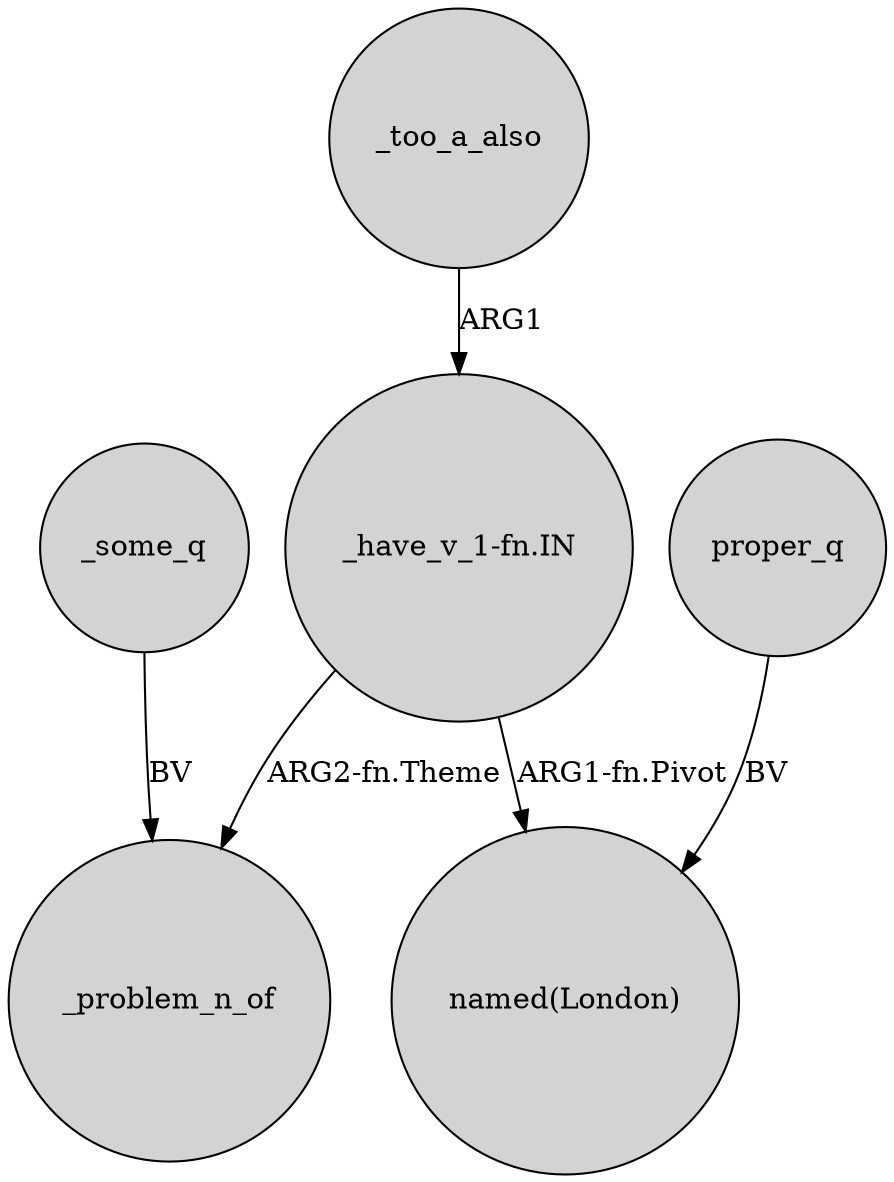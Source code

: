 digraph {
	node [shape=circle style=filled]
	_some_q -> _problem_n_of [label=BV]
	_too_a_also -> "_have_v_1-fn.IN" [label=ARG1]
	"_have_v_1-fn.IN" -> "named(London)" [label="ARG1-fn.Pivot"]
	proper_q -> "named(London)" [label=BV]
	"_have_v_1-fn.IN" -> _problem_n_of [label="ARG2-fn.Theme"]
}
